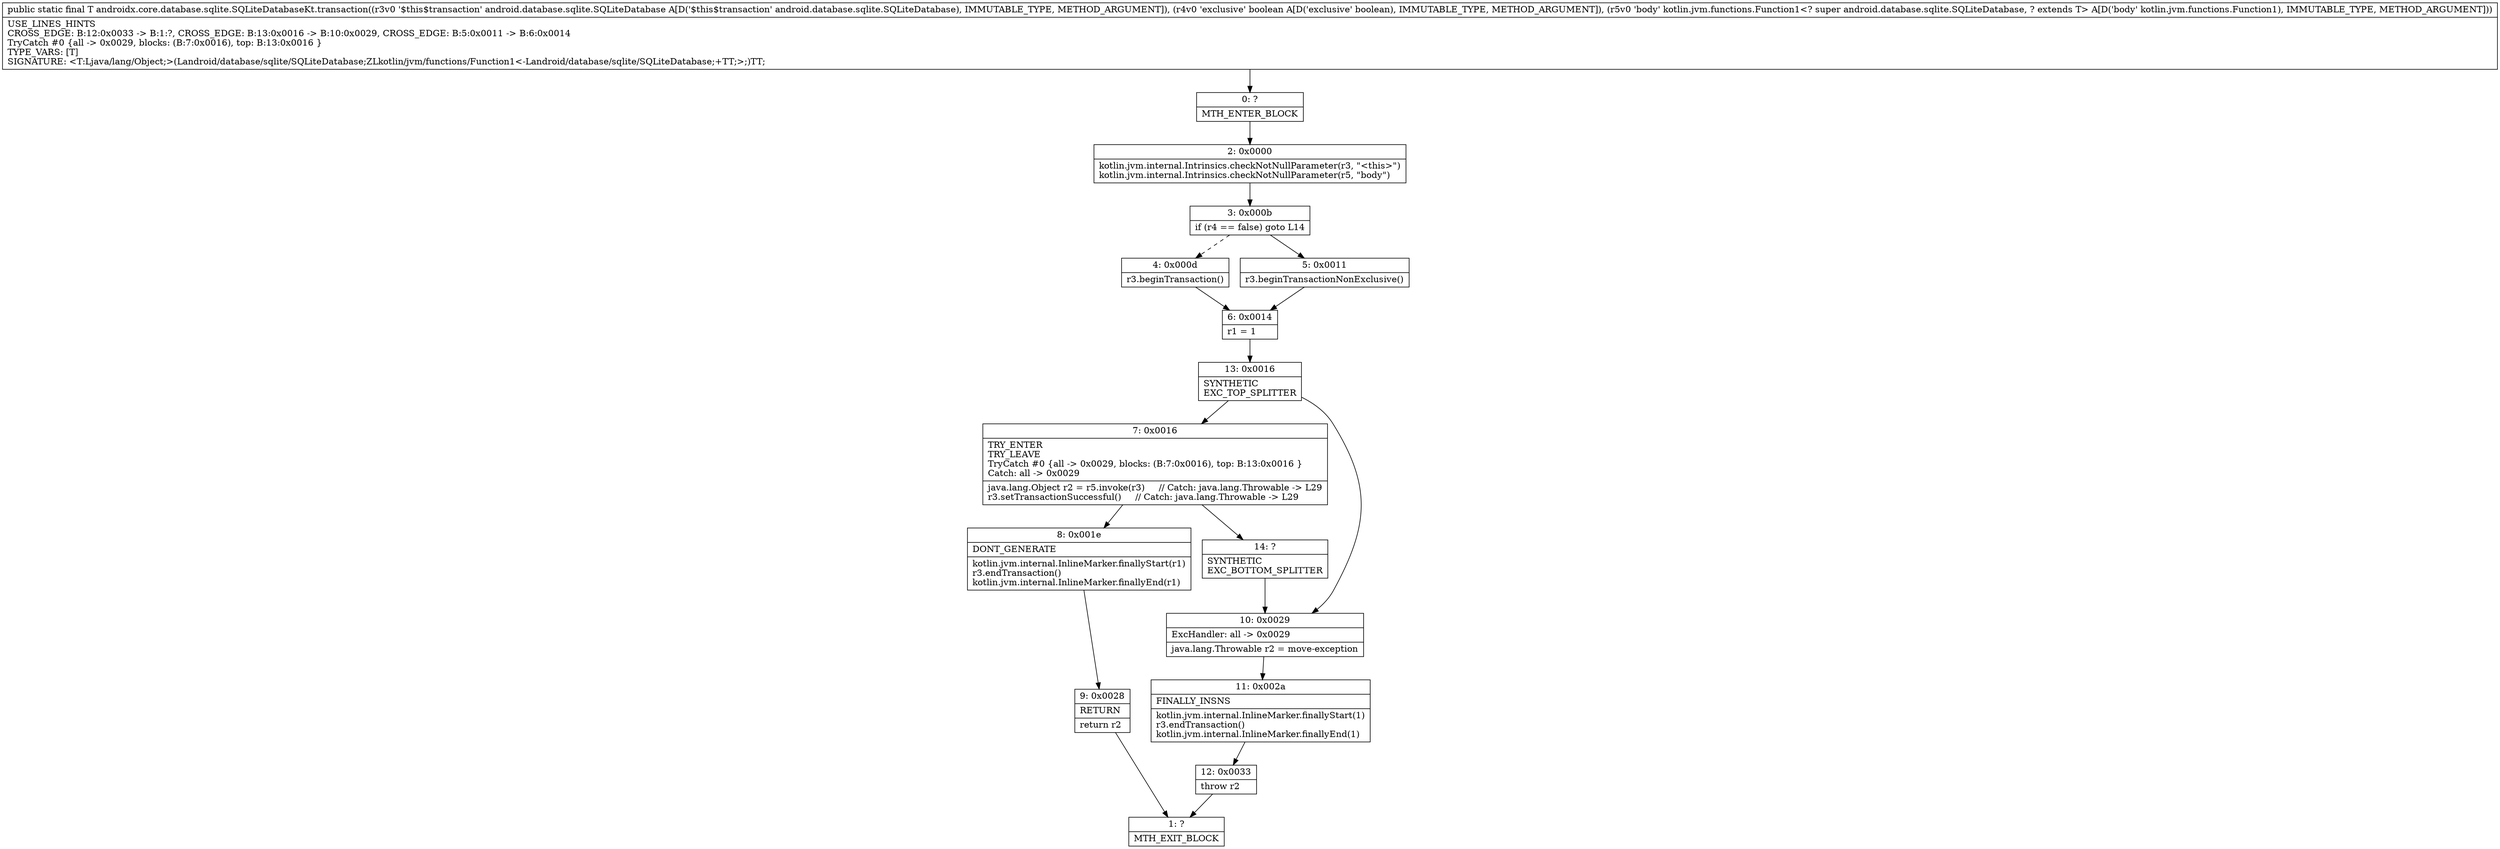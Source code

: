digraph "CFG forandroidx.core.database.sqlite.SQLiteDatabaseKt.transaction(Landroid\/database\/sqlite\/SQLiteDatabase;ZLkotlin\/jvm\/functions\/Function1;)Ljava\/lang\/Object;" {
Node_0 [shape=record,label="{0\:\ ?|MTH_ENTER_BLOCK\l}"];
Node_2 [shape=record,label="{2\:\ 0x0000|kotlin.jvm.internal.Intrinsics.checkNotNullParameter(r3, \"\<this\>\")\lkotlin.jvm.internal.Intrinsics.checkNotNullParameter(r5, \"body\")\l}"];
Node_3 [shape=record,label="{3\:\ 0x000b|if (r4 == false) goto L14\l}"];
Node_4 [shape=record,label="{4\:\ 0x000d|r3.beginTransaction()\l}"];
Node_6 [shape=record,label="{6\:\ 0x0014|r1 = 1\l}"];
Node_13 [shape=record,label="{13\:\ 0x0016|SYNTHETIC\lEXC_TOP_SPLITTER\l}"];
Node_7 [shape=record,label="{7\:\ 0x0016|TRY_ENTER\lTRY_LEAVE\lTryCatch #0 \{all \-\> 0x0029, blocks: (B:7:0x0016), top: B:13:0x0016 \}\lCatch: all \-\> 0x0029\l|java.lang.Object r2 = r5.invoke(r3)     \/\/ Catch: java.lang.Throwable \-\> L29\lr3.setTransactionSuccessful()     \/\/ Catch: java.lang.Throwable \-\> L29\l}"];
Node_8 [shape=record,label="{8\:\ 0x001e|DONT_GENERATE\l|kotlin.jvm.internal.InlineMarker.finallyStart(r1)\lr3.endTransaction()\lkotlin.jvm.internal.InlineMarker.finallyEnd(r1)\l}"];
Node_9 [shape=record,label="{9\:\ 0x0028|RETURN\l|return r2\l}"];
Node_1 [shape=record,label="{1\:\ ?|MTH_EXIT_BLOCK\l}"];
Node_14 [shape=record,label="{14\:\ ?|SYNTHETIC\lEXC_BOTTOM_SPLITTER\l}"];
Node_10 [shape=record,label="{10\:\ 0x0029|ExcHandler: all \-\> 0x0029\l|java.lang.Throwable r2 = move\-exception\l}"];
Node_11 [shape=record,label="{11\:\ 0x002a|FINALLY_INSNS\l|kotlin.jvm.internal.InlineMarker.finallyStart(1)\lr3.endTransaction()\lkotlin.jvm.internal.InlineMarker.finallyEnd(1)\l}"];
Node_12 [shape=record,label="{12\:\ 0x0033|throw r2\l}"];
Node_5 [shape=record,label="{5\:\ 0x0011|r3.beginTransactionNonExclusive()\l}"];
MethodNode[shape=record,label="{public static final T androidx.core.database.sqlite.SQLiteDatabaseKt.transaction((r3v0 '$this$transaction' android.database.sqlite.SQLiteDatabase A[D('$this$transaction' android.database.sqlite.SQLiteDatabase), IMMUTABLE_TYPE, METHOD_ARGUMENT]), (r4v0 'exclusive' boolean A[D('exclusive' boolean), IMMUTABLE_TYPE, METHOD_ARGUMENT]), (r5v0 'body' kotlin.jvm.functions.Function1\<? super android.database.sqlite.SQLiteDatabase, ? extends T\> A[D('body' kotlin.jvm.functions.Function1), IMMUTABLE_TYPE, METHOD_ARGUMENT]))  | USE_LINES_HINTS\lCROSS_EDGE: B:12:0x0033 \-\> B:1:?, CROSS_EDGE: B:13:0x0016 \-\> B:10:0x0029, CROSS_EDGE: B:5:0x0011 \-\> B:6:0x0014\lTryCatch #0 \{all \-\> 0x0029, blocks: (B:7:0x0016), top: B:13:0x0016 \}\lTYPE_VARS: [T]\lSIGNATURE: \<T:Ljava\/lang\/Object;\>(Landroid\/database\/sqlite\/SQLiteDatabase;ZLkotlin\/jvm\/functions\/Function1\<\-Landroid\/database\/sqlite\/SQLiteDatabase;+TT;\>;)TT;\l}"];
MethodNode -> Node_0;Node_0 -> Node_2;
Node_2 -> Node_3;
Node_3 -> Node_4[style=dashed];
Node_3 -> Node_5;
Node_4 -> Node_6;
Node_6 -> Node_13;
Node_13 -> Node_7;
Node_13 -> Node_10;
Node_7 -> Node_8;
Node_7 -> Node_14;
Node_8 -> Node_9;
Node_9 -> Node_1;
Node_14 -> Node_10;
Node_10 -> Node_11;
Node_11 -> Node_12;
Node_12 -> Node_1;
Node_5 -> Node_6;
}

